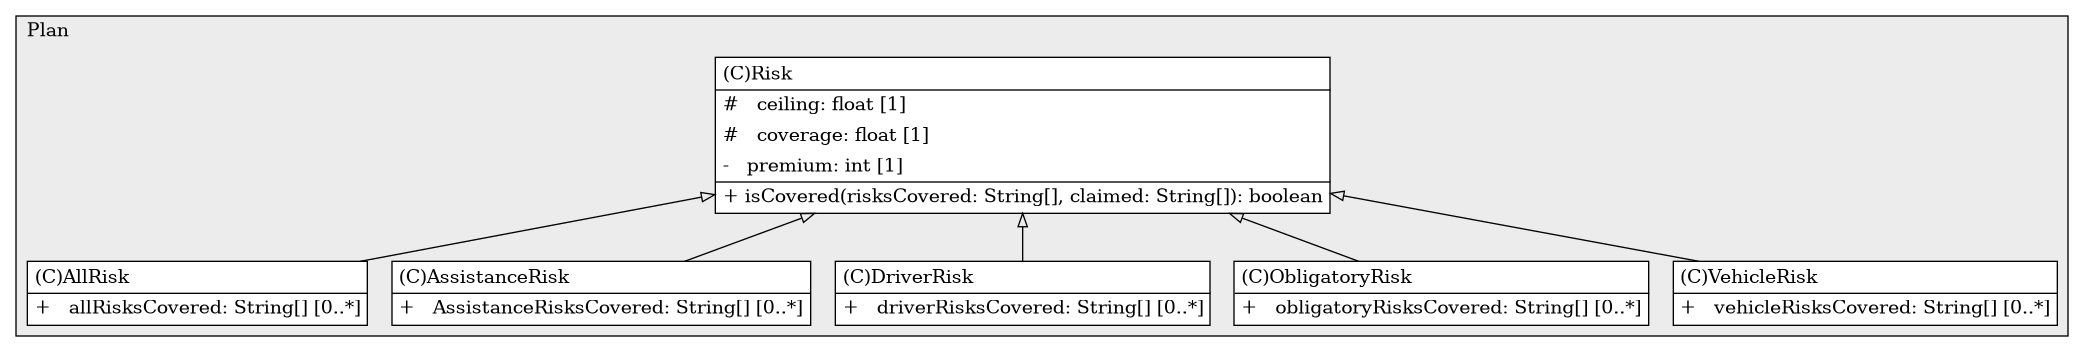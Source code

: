 @startuml

/' diagram meta data start
config=StructureConfiguration;
{
  "projectClassification": {
    "searchMode": "OpenProject", // OpenProject, AllProjects
    "includedProjects": "",
    "pathEndKeywords": "*.impl",
    "isClientPath": "",
    "isClientName": "",
    "isTestPath": "",
    "isTestName": "",
    "isMappingPath": "",
    "isMappingName": "",
    "isDataAccessPath": "",
    "isDataAccessName": "",
    "isDataStructurePath": "",
    "isDataStructureName": "",
    "isInterfaceStructuresPath": "",
    "isInterfaceStructuresName": "",
    "isEntryPointPath": "",
    "isEntryPointName": "",
    "treatFinalFieldsAsMandatory": false
  },
  "graphRestriction": {
    "classPackageExcludeFilter": "",
    "classPackageIncludeFilter": "",
    "classNameExcludeFilter": "",
    "classNameIncludeFilter": "",
    "methodNameExcludeFilter": "",
    "methodNameIncludeFilter": "",
    "removeByInheritance": "", // inheritance/annotation based filtering is done in a second step
    "removeByAnnotation": "",
    "removeByClassPackage": "", // cleanup the graph after inheritance/annotation based filtering is done
    "removeByClassName": "",
    "cutMappings": false,
    "cutEnum": true,
    "cutTests": true,
    "cutClient": true,
    "cutDataAccess": false,
    "cutInterfaceStructures": false,
    "cutDataStructures": false,
    "cutGetterAndSetter": true,
    "cutConstructors": true
  },
  "graphTraversal": {
    "forwardDepth": 6,
    "backwardDepth": 6,
    "classPackageExcludeFilter": "",
    "classPackageIncludeFilter": "",
    "classNameExcludeFilter": "",
    "classNameIncludeFilter": "",
    "methodNameExcludeFilter": "",
    "methodNameIncludeFilter": "",
    "hideMappings": false,
    "hideDataStructures": false,
    "hidePrivateMethods": true,
    "hideInterfaceCalls": true, // indirection: implementation -> interface (is hidden) -> implementation
    "onlyShowApplicationEntryPoints": false, // root node is included
    "useMethodCallsForStructureDiagram": "ForwardOnly" // ForwardOnly, BothDirections, No
  },
  "details": {
    "aggregation": "GroupByClass", // ByClass, GroupByClass, None
    "showClassGenericTypes": true,
    "showMethods": true,
    "showMethodParameterNames": true,
    "showMethodParameterTypes": true,
    "showMethodReturnType": true,
    "showPackageLevels": 2,
    "showDetailedClassStructure": true
  },
  "rootClass": "Plan.AllRisk",
  "extensionCallbackMethod": "" // qualified.class.name#methodName - signature: public static String method(String)
}
diagram meta data end '/



digraph g {
    rankdir="TB"
    splines=polyline
    

'nodes 
subgraph cluster_2490185 { 
   	label=Plan
	labeljust=l
	fillcolor="#ececec"
	style=filled
   
   AllRisk2490185[
	label=<<TABLE BORDER="1" CELLBORDER="0" CELLPADDING="4" CELLSPACING="0">
<TR><TD ALIGN="LEFT" >(C)AllRisk</TD></TR>
<HR/>
<TR><TD ALIGN="LEFT" >+   allRisksCovered: String[] [0..*]</TD></TR>
</TABLE>>
	style=filled
	margin=0
	shape=plaintext
	fillcolor="#FFFFFF"
];

AssistanceRisk2490185[
	label=<<TABLE BORDER="1" CELLBORDER="0" CELLPADDING="4" CELLSPACING="0">
<TR><TD ALIGN="LEFT" >(C)AssistanceRisk</TD></TR>
<HR/>
<TR><TD ALIGN="LEFT" >+   AssistanceRisksCovered: String[] [0..*]</TD></TR>
</TABLE>>
	style=filled
	margin=0
	shape=plaintext
	fillcolor="#FFFFFF"
];

DriverRisk2490185[
	label=<<TABLE BORDER="1" CELLBORDER="0" CELLPADDING="4" CELLSPACING="0">
<TR><TD ALIGN="LEFT" >(C)DriverRisk</TD></TR>
<HR/>
<TR><TD ALIGN="LEFT" >+   driverRisksCovered: String[] [0..*]</TD></TR>
</TABLE>>
	style=filled
	margin=0
	shape=plaintext
	fillcolor="#FFFFFF"
];

ObligatoryRisk2490185[
	label=<<TABLE BORDER="1" CELLBORDER="0" CELLPADDING="4" CELLSPACING="0">
<TR><TD ALIGN="LEFT" >(C)ObligatoryRisk</TD></TR>
<HR/>
<TR><TD ALIGN="LEFT" >+   obligatoryRisksCovered: String[] [0..*]</TD></TR>
</TABLE>>
	style=filled
	margin=0
	shape=plaintext
	fillcolor="#FFFFFF"
];

Risk2490185[
	label=<<TABLE BORDER="1" CELLBORDER="0" CELLPADDING="4" CELLSPACING="0">
<TR><TD ALIGN="LEFT" >(C)Risk</TD></TR>
<HR/>
<TR><TD ALIGN="LEFT" >#   ceiling: float [1]</TD></TR>
<TR><TD ALIGN="LEFT" >#   coverage: float [1]</TD></TR>
<TR><TD ALIGN="LEFT" >-   premium: int [1]</TD></TR>
<HR/>
<TR><TD ALIGN="LEFT" >+ isCovered(risksCovered: String[], claimed: String[]): boolean</TD></TR>
</TABLE>>
	style=filled
	margin=0
	shape=plaintext
	fillcolor="#FFFFFF"
];

VehicleRisk2490185[
	label=<<TABLE BORDER="1" CELLBORDER="0" CELLPADDING="4" CELLSPACING="0">
<TR><TD ALIGN="LEFT" >(C)VehicleRisk</TD></TR>
<HR/>
<TR><TD ALIGN="LEFT" >+   vehicleRisksCovered: String[] [0..*]</TD></TR>
</TABLE>>
	style=filled
	margin=0
	shape=plaintext
	fillcolor="#FFFFFF"
];
} 

'edges    
Risk2490185 -> AllRisk2490185[arrowhead=none, arrowtail=empty, dir=both];
Risk2490185 -> AssistanceRisk2490185[arrowhead=none, arrowtail=empty, dir=both];
Risk2490185 -> DriverRisk2490185[arrowhead=none, arrowtail=empty, dir=both];
Risk2490185 -> ObligatoryRisk2490185[arrowhead=none, arrowtail=empty, dir=both];
Risk2490185 -> VehicleRisk2490185[arrowhead=none, arrowtail=empty, dir=both];
    
}
@enduml